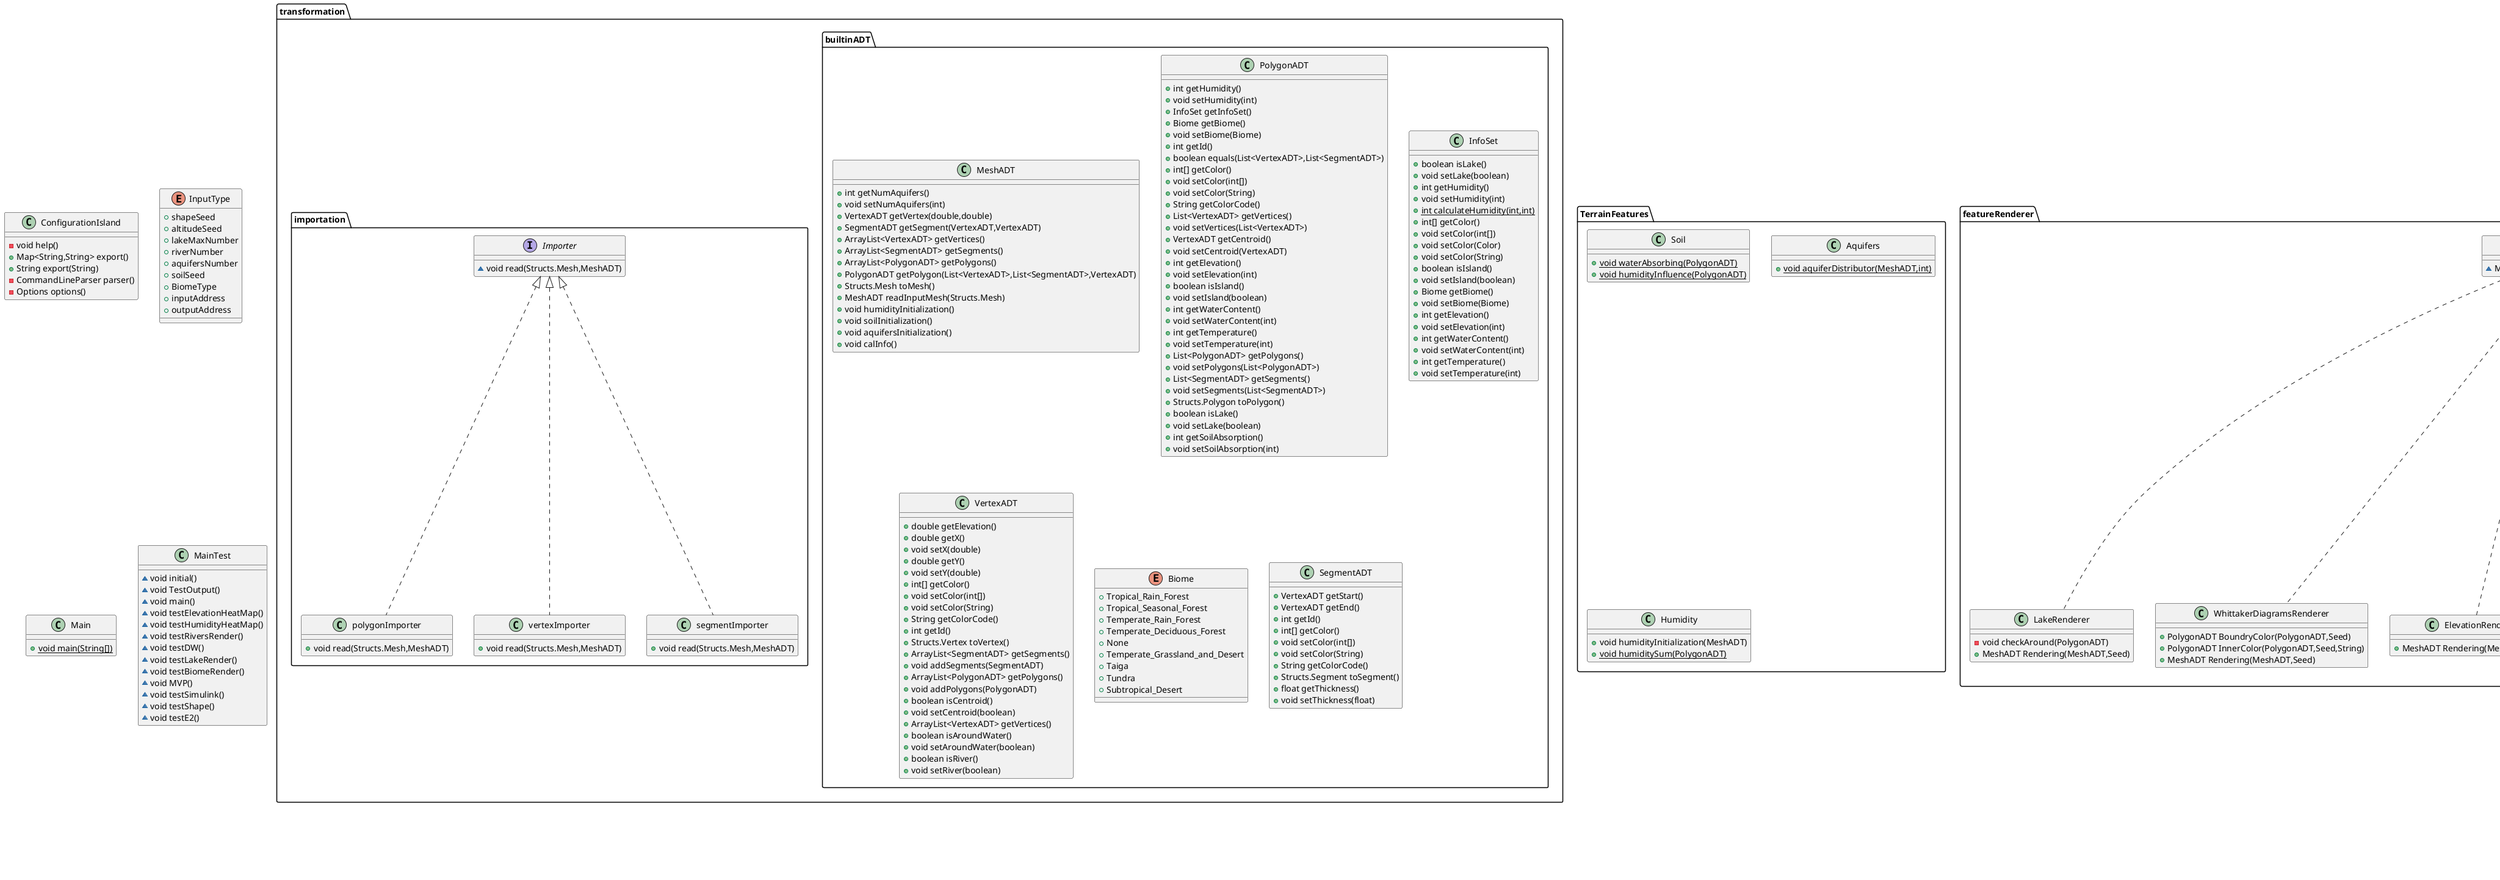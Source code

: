 @startuml
class transformation.builtinADT.MeshADT {
+ int getNumAquifers()
+ void setNumAquifers(int)
+ VertexADT getVertex(double,double)
+ SegmentADT getSegment(VertexADT,VertexADT)
+ ArrayList<VertexADT> getVertices()
+ ArrayList<SegmentADT> getSegments()
+ ArrayList<PolygonADT> getPolygons()
+ PolygonADT getPolygon(List<VertexADT>,List<SegmentADT>,VertexADT)
+ Structs.Mesh toMesh()
+ MeshADT readInputMesh(Structs.Mesh)
+ void humidityInitialization()
+ void soilInitialization()
+ void aquifersInitialization()
+ void calInfo()
}
class featureRenderer.Elevation.SnowMountainGenerator {
+ MeshADT Genering(MeshADT,Seed)
+ void SnowMountainDescentAlgorithm(PolygonADT)
}
class ConfigurationIsland {
- void help()
+ Map<String,String> export()
+ String export(String)
- CommandLineParser parser()
- Options options()
}
class transformation.builtinADT.PolygonADT {
+ int getHumidity()
+ void setHumidity(int)
+ InfoSet getInfoSet()
+ Biome getBiome()
+ void setBiome(Biome)
+ int getId()
+ boolean equals(List<VertexADT>,List<SegmentADT>)
+ int[] getColor()
+ void setColor(int[])
+ void setColor(String)
+ String getColorCode()
+ List<VertexADT> getVertices()
+ void setVertices(List<VertexADT>)
+ VertexADT getCentroid()
+ void setCentroid(VertexADT)
+ int getElevation()
+ void setElevation(int)
+ boolean isIsland()
+ void setIsland(boolean)
+ int getWaterContent()
+ void setWaterContent(int)
+ int getTemperature()
+ void setTemperature(int)
+ List<PolygonADT> getPolygons()
+ void setPolygons(List<PolygonADT>)
+ List<SegmentADT> getSegments()
+ void setSegments(List<SegmentADT>)
+ Structs.Polygon toPolygon()
+ boolean isLake()
+ void setLake(boolean)
+ int getSoilAbsorption()
+ void setSoilAbsorption(int)
}
enum InputType {
+  shapeSeed
+  altitudeSeed
+  lakeMaxNumber
+  riverNumber
+  aquifersNumber
+  soilSeed
+  BiomeType
+  inputAddress
+  outputAddress
}
class TerrainFeatures.Soil {
+ {static} void waterAbsorbing(PolygonADT)
+ {static} void humidityInfluence(PolygonADT)
}
class featureRenderer.LakeRenderer {
- void checkAround(PolygonADT)
+ MeshADT Rendering(MeshADT,Seed)
}
interface featureRenderer.Generable {
~ MeshADT Genering(MeshADT,Seed)
~ double Simulink(double)
}
class featureRenderer.Shape.LagoonGenerator {
+ MeshADT Genering(MeshADT,Seed)
}
class transformation.builtinADT.InfoSet {
+ boolean isLake()
+ void setLake(boolean)
+ int getHumidity()
+ void setHumidity(int)
+ {static} int calculateHumidity(int,int)
+ int[] getColor()
+ void setColor(int[])
+ void setColor(Color)
+ void setColor(String)
+ boolean isIsland()
+ void setIsland(boolean)
+ Biome getBiome()
+ void setBiome(Biome)
+ int getElevation()
+ void setElevation(int)
+ int getWaterContent()
+ void setWaterContent(int)
+ int getTemperature()
+ void setTemperature(int)
}
abstract class Heatmaps.HeatMap {
- void heatMapInitialization()
+ void build()
+ {abstract}double getValue(PolygonADT)
}
class featureRenderer.Elevation.BasicElevationGenerator {
+ MeshADT Genering(MeshADT,Seed)
}
class featureRenderer.WhittakerDiagramsRenderer {
+ PolygonADT BoundryColor(PolygonADT,Seed)
+ PolygonADT InnerColor(PolygonADT,Seed,String)
+ MeshADT Rendering(MeshADT,Seed)
}
class Heatmaps.ElevationHeatMap {
+ double getValue(PolygonADT)
}
class TerrainFeatures.Aquifers {
+ {static} void aquiferDistributor(MeshADT,int)
}
class transformation.importation.polygonImporter {
+ void read(Structs.Mesh,MeshADT)
}
class featureRenderer.ElevationRenderer {
+ MeshADT Rendering(MeshADT,Seed)
}
class transformation.importation.vertexImporter {
+ void read(Structs.Mesh,MeshADT)
}
interface transformation.importation.Importer {
~ void read(Structs.Mesh,MeshADT)
}
class Heatmaps.HumidityHeatMap {
+ double getValue(PolygonADT)
}
class transformation.builtinADT.VertexADT {
+ double getElevation()
+ double getX()
+ void setX(double)
+ double getY()
+ void setY(double)
+ int[] getColor()
+ void setColor(int[])
+ void setColor(String)
+ String getColorCode()
+ int getId()
+ Structs.Vertex toVertex()
+ ArrayList<SegmentADT> getSegments()
+ void addSegments(SegmentADT)
+ ArrayList<PolygonADT> getPolygons()
+ void addPolygons(PolygonADT)
+ boolean isCentroid()
+ void setCentroid(boolean)
+ ArrayList<VertexADT> getVertices()
+ boolean isAroundWater()
+ void setAroundWater(boolean)
+ boolean isRiver()
+ void setRiver(boolean)
}
class TerrainFeatures.Humidity {
+ void humidityInitialization(MeshADT)
+ {static} void humiditySum(PolygonADT)
}
class transformation.importation.segmentImporter {
+ void read(Structs.Mesh,MeshADT)
}
class featureRenderer.RiversRenderer {
+ MeshADT Rendering(MeshADT,Seed)
}
class featureRenderer.Shape.BackGroundGenerator {
+ MeshADT Genering(MeshADT,Seed)
}
interface Heatmaps.Buildable {
~ void build()
}
class Heatmaps.ResourcesHeatMap {
+ void build()
+ double getValue(PolygonADT)
}
class Main {
+ {static} void main(String[])
}
class featureRenderer.Shape.RandomShapeGenerator {
+ MeshADT Genering(MeshADT,Seed)
}
class Reproducibility.Seed {
+ int getSeed()
+ String getBiome()
+ void setBiome(String)
+ int getRiverNumber()
+ void setRiverNumber(int)
+ int getMaxlakeNumber()
+ void setMaxlakeNumber(int)
+ List<Integer> getSeedArray()
}
enum transformation.builtinADT.Biome {
+  Tropical_Rain_Forest
+  Tropical_Seasonal_Forest
+  Temperate_Rain_Forest
+  Temperate_Deciduous_Forest
+  None
+  Temperate_Grassland_and_Desert
+  Taiga
+  Tundra
+  Subtropical_Desert
}
class featureRenderer.ShapeRenderer {
+ MeshADT Rendering(MeshADT,Seed)
}
class MainTest {
~ void initial()
~ void TestOutput()
~ void main()
~ void testElevationHeatMap()
~ void testHumidityHeatMap()
~ void testRiversRender()
~ void testDW()
~ void testLakeRender()
~ void testBiomeRender()
~ void MVP()
~ void testSimulink()
~ void testShape()
~ void testE2()
}
class featureRenderer.BiomeRenderer {
- {static} void setColor(PolygonADT,Color)
+ MeshADT Rendering(MeshADT,Seed)
}
interface featureRenderer.Renderable {
~ MeshADT Rendering(MeshADT,Seed)
}
class transformation.builtinADT.SegmentADT {
+ VertexADT getStart()
+ VertexADT getEnd()
+ int getId()
+ int[] getColor()
+ void setColor(int[])
+ void setColor(String)
+ String getColorCode()
+ Structs.Segment toSegment()
+ float getThickness()
+ void setThickness(float)
}


featureRenderer.Generable <|.. featureRenderer.Elevation.SnowMountainGenerator
featureRenderer.Renderable <|.. featureRenderer.LakeRenderer
featureRenderer.Generable <|.. featureRenderer.Shape.LagoonGenerator
Heatmaps.Buildable <|.. Heatmaps.HeatMap
featureRenderer.Generable <|.. featureRenderer.Elevation.BasicElevationGenerator
featureRenderer.Renderable <|.. featureRenderer.WhittakerDiagramsRenderer
Heatmaps.HeatMap <|-- Heatmaps.ElevationHeatMap
transformation.importation.Importer <|.. transformation.importation.polygonImporter
featureRenderer.Renderable <|.. featureRenderer.ElevationRenderer
transformation.importation.Importer <|.. transformation.importation.vertexImporter
Heatmaps.HeatMap <|-- Heatmaps.HumidityHeatMap
transformation.importation.Importer <|.. transformation.importation.segmentImporter
featureRenderer.Renderable <|.. featureRenderer.RiversRenderer
featureRenderer.Generable <|.. featureRenderer.Shape.BackGroundGenerator
Heatmaps.HeatMap <|-- Heatmaps.ResourcesHeatMap
featureRenderer.Generable <|.. featureRenderer.Shape.RandomShapeGenerator
featureRenderer.Renderable <|.. featureRenderer.ShapeRenderer
featureRenderer.Renderable <|.. featureRenderer.BiomeRenderer
@enduml